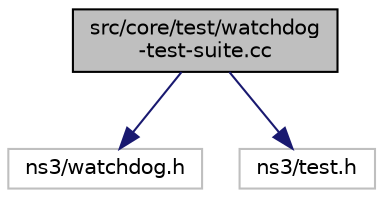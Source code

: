 digraph "src/core/test/watchdog-test-suite.cc"
{
 // LATEX_PDF_SIZE
  edge [fontname="Helvetica",fontsize="10",labelfontname="Helvetica",labelfontsize="10"];
  node [fontname="Helvetica",fontsize="10",shape=record];
  Node1 [label="src/core/test/watchdog\l-test-suite.cc",height=0.2,width=0.4,color="black", fillcolor="grey75", style="filled", fontcolor="black",tooltip="Watchdog test suite."];
  Node1 -> Node2 [color="midnightblue",fontsize="10",style="solid",fontname="Helvetica"];
  Node2 [label="ns3/watchdog.h",height=0.2,width=0.4,color="grey75", fillcolor="white", style="filled",tooltip=" "];
  Node1 -> Node3 [color="midnightblue",fontsize="10",style="solid",fontname="Helvetica"];
  Node3 [label="ns3/test.h",height=0.2,width=0.4,color="grey75", fillcolor="white", style="filled",tooltip=" "];
}
